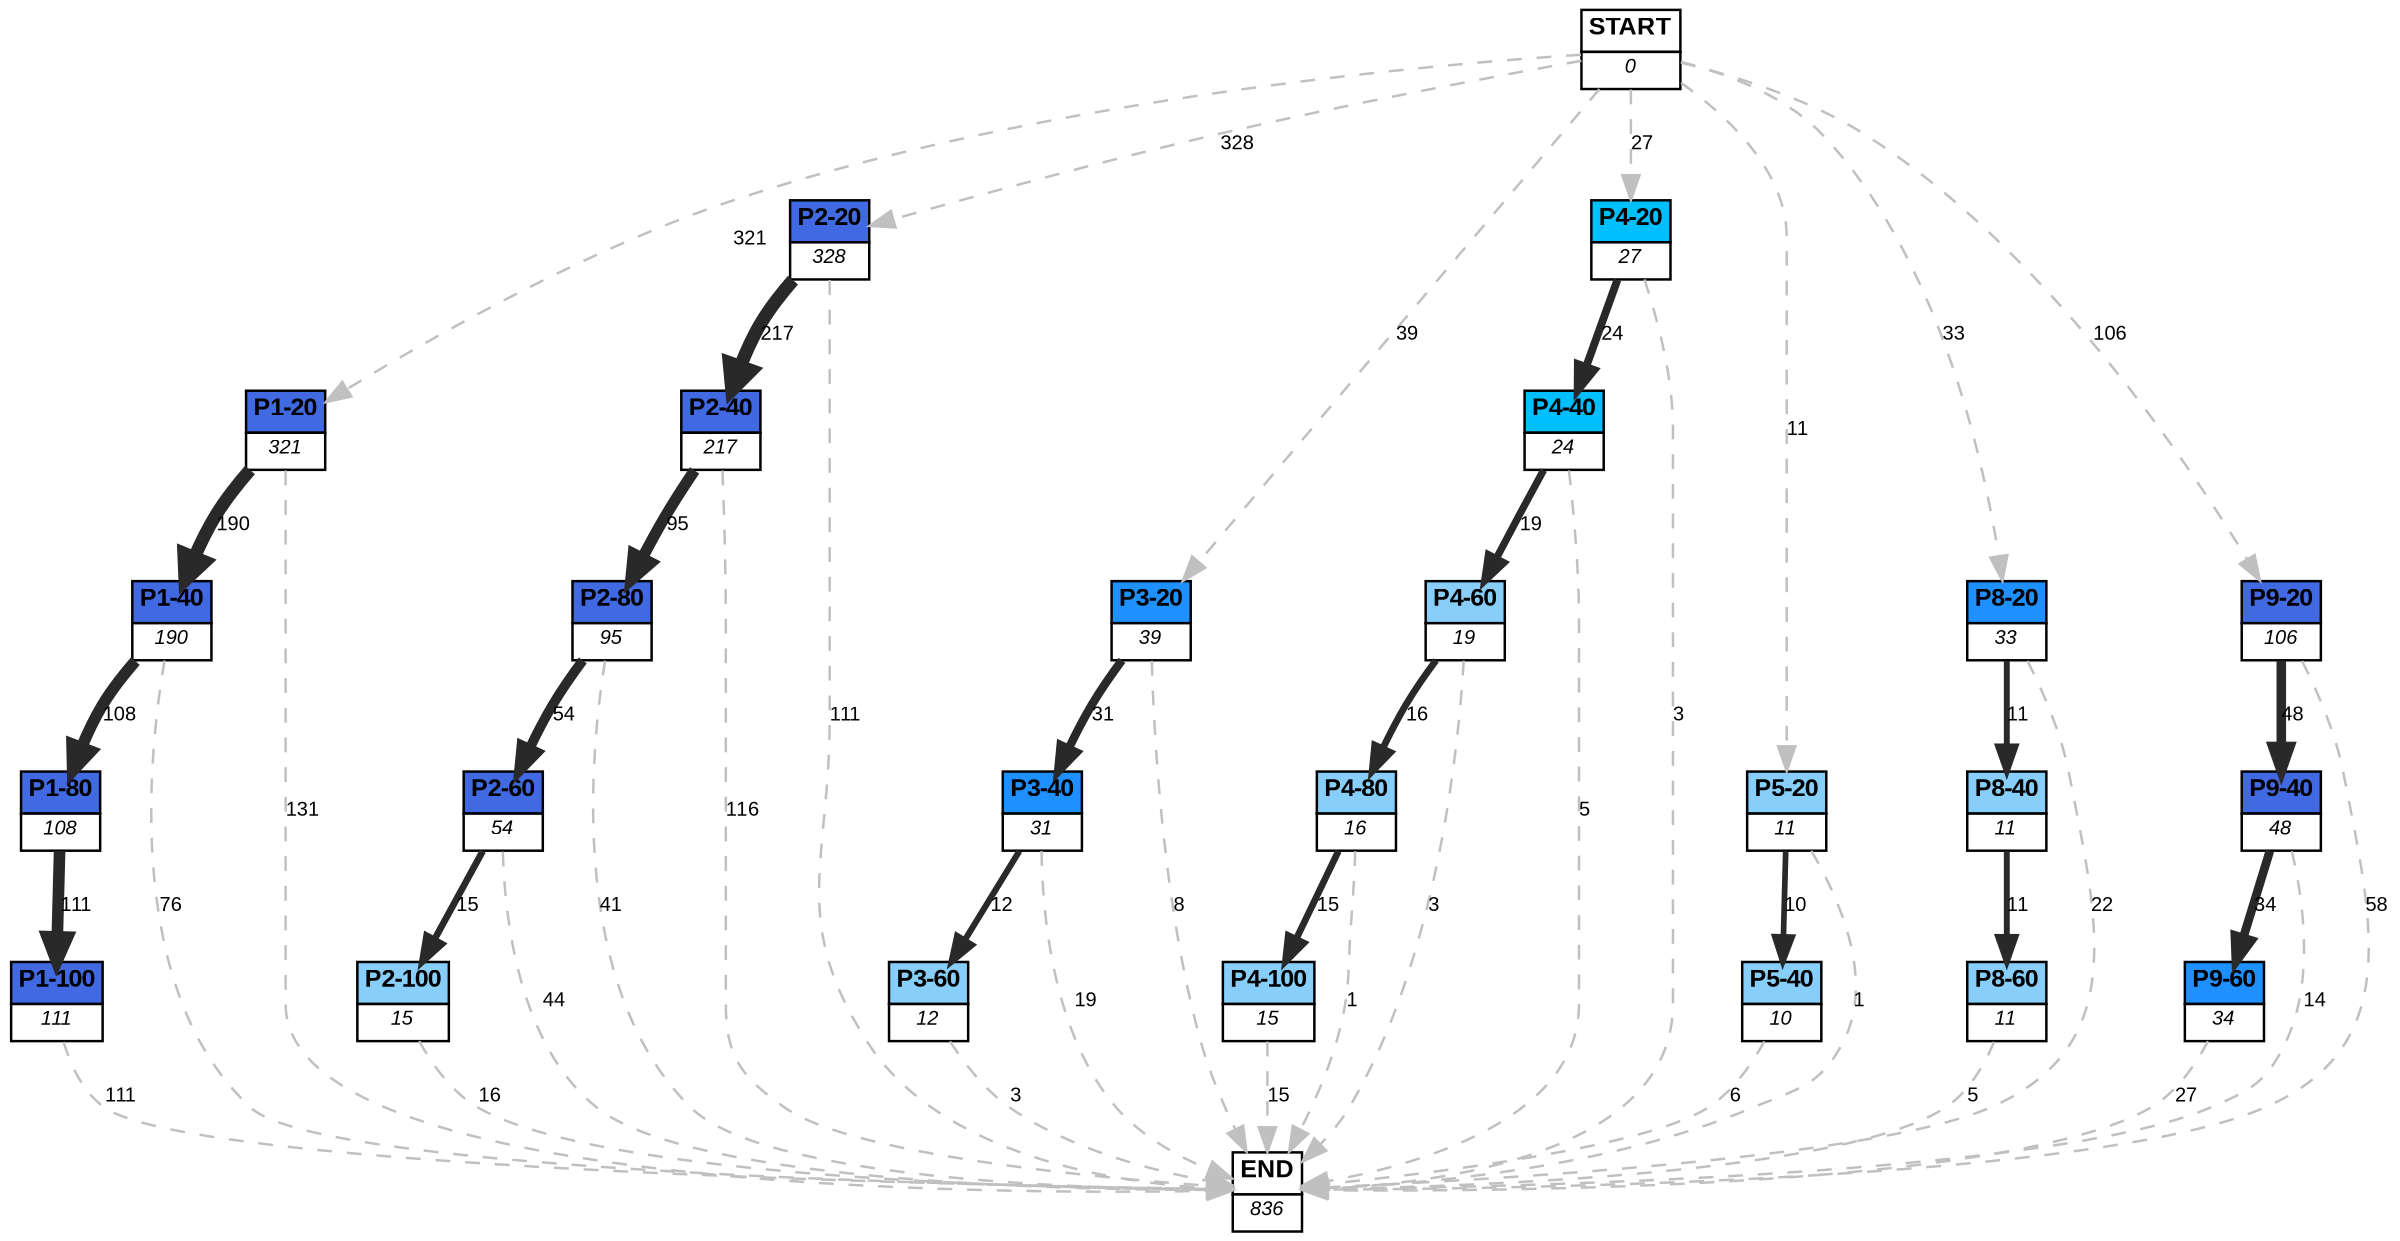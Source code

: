 digraph graphname {
	dpi = 150
	size="16,11!";
	margin = 0;
"P1-20" [shape=plain, label=<<table border="0" cellborder="1" cellspacing="0"><tr><td bgcolor="royalblue"><FONT face="Arial" POINT-SIZE="10"><b>P1-20</b></FONT></td></tr><tr><td bgcolor="white"><FONT face="Arial" POINT-SIZE="8"><i>321</i></FONT></td></tr></table>>]
"P2-20" [shape=plain, label=<<table border="0" cellborder="1" cellspacing="0"><tr><td bgcolor="royalblue"><FONT face="Arial" POINT-SIZE="10"><b>P2-20</b></FONT></td></tr><tr><td bgcolor="white"><FONT face="Arial" POINT-SIZE="8"><i>328</i></FONT></td></tr></table>>]
"P1-40" [shape=plain, label=<<table border="0" cellborder="1" cellspacing="0"><tr><td bgcolor="royalblue"><FONT face="Arial" POINT-SIZE="10"><b>P1-40</b></FONT></td></tr><tr><td bgcolor="white"><FONT face="Arial" POINT-SIZE="8"><i>190</i></FONT></td></tr></table>>]
"P1-80" [shape=plain, label=<<table border="0" cellborder="1" cellspacing="0"><tr><td bgcolor="royalblue"><FONT face="Arial" POINT-SIZE="10"><b>P1-80</b></FONT></td></tr><tr><td bgcolor="white"><FONT face="Arial" POINT-SIZE="8"><i>108</i></FONT></td></tr></table>>]
"P1-100" [shape=plain, label=<<table border="0" cellborder="1" cellspacing="0"><tr><td bgcolor="royalblue"><FONT face="Arial" POINT-SIZE="10"><b>P1-100</b></FONT></td></tr><tr><td bgcolor="white"><FONT face="Arial" POINT-SIZE="8"><i>111</i></FONT></td></tr></table>>]
"P2-40" [shape=plain, label=<<table border="0" cellborder="1" cellspacing="0"><tr><td bgcolor="royalblue"><FONT face="Arial" POINT-SIZE="10"><b>P2-40</b></FONT></td></tr><tr><td bgcolor="white"><FONT face="Arial" POINT-SIZE="8"><i>217</i></FONT></td></tr></table>>]
"P2-80" [shape=plain, label=<<table border="0" cellborder="1" cellspacing="0"><tr><td bgcolor="royalblue"><FONT face="Arial" POINT-SIZE="10"><b>P2-80</b></FONT></td></tr><tr><td bgcolor="white"><FONT face="Arial" POINT-SIZE="8"><i>95</i></FONT></td></tr></table>>]
"P2-60" [shape=plain, label=<<table border="0" cellborder="1" cellspacing="0"><tr><td bgcolor="royalblue"><FONT face="Arial" POINT-SIZE="10"><b>P2-60</b></FONT></td></tr><tr><td bgcolor="white"><FONT face="Arial" POINT-SIZE="8"><i>54</i></FONT></td></tr></table>>]
"P3-20" [shape=plain, label=<<table border="0" cellborder="1" cellspacing="0"><tr><td bgcolor="dodgerblue"><FONT face="Arial" POINT-SIZE="10"><b>P3-20</b></FONT></td></tr><tr><td bgcolor="white"><FONT face="Arial" POINT-SIZE="8"><i>39</i></FONT></td></tr></table>>]
"P3-40" [shape=plain, label=<<table border="0" cellborder="1" cellspacing="0"><tr><td bgcolor="dodgerblue"><FONT face="Arial" POINT-SIZE="10"><b>P3-40</b></FONT></td></tr><tr><td bgcolor="white"><FONT face="Arial" POINT-SIZE="8"><i>31</i></FONT></td></tr></table>>]
"P2-100" [shape=plain, label=<<table border="0" cellborder="1" cellspacing="0"><tr><td bgcolor="lightskyblue"><FONT face="Arial" POINT-SIZE="10"><b>P2-100</b></FONT></td></tr><tr><td bgcolor="white"><FONT face="Arial" POINT-SIZE="8"><i>15</i></FONT></td></tr></table>>]
"P4-20" [shape=plain, label=<<table border="0" cellborder="1" cellspacing="0"><tr><td bgcolor="deepskyblue"><FONT face="Arial" POINT-SIZE="10"><b>P4-20</b></FONT></td></tr><tr><td bgcolor="white"><FONT face="Arial" POINT-SIZE="8"><i>27</i></FONT></td></tr></table>>]
"P4-40" [shape=plain, label=<<table border="0" cellborder="1" cellspacing="0"><tr><td bgcolor="deepskyblue"><FONT face="Arial" POINT-SIZE="10"><b>P4-40</b></FONT></td></tr><tr><td bgcolor="white"><FONT face="Arial" POINT-SIZE="8"><i>24</i></FONT></td></tr></table>>]
"P4-60" [shape=plain, label=<<table border="0" cellborder="1" cellspacing="0"><tr><td bgcolor="lightskyblue"><FONT face="Arial" POINT-SIZE="10"><b>P4-60</b></FONT></td></tr><tr><td bgcolor="white"><FONT face="Arial" POINT-SIZE="8"><i>19</i></FONT></td></tr></table>>]
"P4-80" [shape=plain, label=<<table border="0" cellborder="1" cellspacing="0"><tr><td bgcolor="lightskyblue"><FONT face="Arial" POINT-SIZE="10"><b>P4-80</b></FONT></td></tr><tr><td bgcolor="white"><FONT face="Arial" POINT-SIZE="8"><i>16</i></FONT></td></tr></table>>]
"P4-100" [shape=plain, label=<<table border="0" cellborder="1" cellspacing="0"><tr><td bgcolor="lightskyblue"><FONT face="Arial" POINT-SIZE="10"><b>P4-100</b></FONT></td></tr><tr><td bgcolor="white"><FONT face="Arial" POINT-SIZE="8"><i>15</i></FONT></td></tr></table>>]
"P5-20" [shape=plain, label=<<table border="0" cellborder="1" cellspacing="0"><tr><td bgcolor="lightskyblue"><FONT face="Arial" POINT-SIZE="10"><b>P5-20</b></FONT></td></tr><tr><td bgcolor="white"><FONT face="Arial" POINT-SIZE="8"><i>11</i></FONT></td></tr></table>>]
"P5-40" [shape=plain, label=<<table border="0" cellborder="1" cellspacing="0"><tr><td bgcolor="lightskyblue"><FONT face="Arial" POINT-SIZE="10"><b>P5-40</b></FONT></td></tr><tr><td bgcolor="white"><FONT face="Arial" POINT-SIZE="8"><i>10</i></FONT></td></tr></table>>]
"P8-20" [shape=plain, label=<<table border="0" cellborder="1" cellspacing="0"><tr><td bgcolor="dodgerblue"><FONT face="Arial" POINT-SIZE="10"><b>P8-20</b></FONT></td></tr><tr><td bgcolor="white"><FONT face="Arial" POINT-SIZE="8"><i>33</i></FONT></td></tr></table>>]
"P3-60" [shape=plain, label=<<table border="0" cellborder="1" cellspacing="0"><tr><td bgcolor="lightskyblue"><FONT face="Arial" POINT-SIZE="10"><b>P3-60</b></FONT></td></tr><tr><td bgcolor="white"><FONT face="Arial" POINT-SIZE="8"><i>12</i></FONT></td></tr></table>>]
"P8-40" [shape=plain, label=<<table border="0" cellborder="1" cellspacing="0"><tr><td bgcolor="lightskyblue"><FONT face="Arial" POINT-SIZE="10"><b>P8-40</b></FONT></td></tr><tr><td bgcolor="white"><FONT face="Arial" POINT-SIZE="8"><i>11</i></FONT></td></tr></table>>]
"P8-60" [shape=plain, label=<<table border="0" cellborder="1" cellspacing="0"><tr><td bgcolor="lightskyblue"><FONT face="Arial" POINT-SIZE="10"><b>P8-60</b></FONT></td></tr><tr><td bgcolor="white"><FONT face="Arial" POINT-SIZE="8"><i>11</i></FONT></td></tr></table>>]
"P9-20" [shape=plain, label=<<table border="0" cellborder="1" cellspacing="0"><tr><td bgcolor="royalblue"><FONT face="Arial" POINT-SIZE="10"><b>P9-20</b></FONT></td></tr><tr><td bgcolor="white"><FONT face="Arial" POINT-SIZE="8"><i>106</i></FONT></td></tr></table>>]
"P9-40" [shape=plain, label=<<table border="0" cellborder="1" cellspacing="0"><tr><td bgcolor="royalblue"><FONT face="Arial" POINT-SIZE="10"><b>P9-40</b></FONT></td></tr><tr><td bgcolor="white"><FONT face="Arial" POINT-SIZE="8"><i>48</i></FONT></td></tr></table>>]
"P9-60" [shape=plain, label=<<table border="0" cellborder="1" cellspacing="0"><tr><td bgcolor="dodgerblue"><FONT face="Arial" POINT-SIZE="10"><b>P9-60</b></FONT></td></tr><tr><td bgcolor="white"><FONT face="Arial" POINT-SIZE="8"><i>34</i></FONT></td></tr></table>>]
"START" [shape=plain, label=<<table border="0" cellborder="1" cellspacing="0"><tr><td bgcolor="white"><FONT face="Arial" POINT-SIZE="10"><b>START</b></FONT></td></tr><tr><td bgcolor="white"><FONT face="Arial" POINT-SIZE="8"><i>0</i></FONT></td></tr></table>>]
"END" [shape=plain, label=<<table border="0" cellborder="1" cellspacing="0"><tr><td bgcolor="white"><FONT face="Arial" POINT-SIZE="10"><b>END</b></FONT></td></tr><tr><td bgcolor="white"><FONT face="Arial" POINT-SIZE="8"><i>836</i></FONT></td></tr></table>>]
"P1-20" -> "P1-40" [ color=grey16 penwidth = "5.247024072160486"label ="190" labelfloat=false fontname="Arial" fontsize=8]
"P1-20" -> "END" [ style = dashed color=grey label ="131" labelfloat=false fontname="Arial" fontsize=8]
"P2-20" -> "P2-40" [ color=grey16 penwidth = "5.37989735354046"label ="217" labelfloat=false fontname="Arial" fontsize=8]
"P2-20" -> "END" [ style = dashed color=grey label ="111" labelfloat=false fontname="Arial" fontsize=8]
"P1-40" -> "P1-80" [ color=grey16 penwidth = "4.68213122712422"label ="108" labelfloat=false fontname="Arial" fontsize=8]
"P1-40" -> "END" [ style = dashed color=grey label ="76" labelfloat=false fontname="Arial" fontsize=8]
"P1-80" -> "P1-100" [ color=grey16 penwidth = "4.709530201312334"label ="111" labelfloat=false fontname="Arial" fontsize=8]
"P1-100" -> "END" [ style = dashed color=grey label ="111" labelfloat=false fontname="Arial" fontsize=8]
"P2-40" -> "P2-80" [ color=grey16 penwidth = "4.553876891600541"label ="95" labelfloat=false fontname="Arial" fontsize=8]
"P2-40" -> "END" [ style = dashed color=grey label ="116" labelfloat=false fontname="Arial" fontsize=8]
"P2-80" -> "P2-60" [ color=grey16 penwidth = "3.9889840465642745"label ="54" labelfloat=false fontname="Arial" fontsize=8]
"P2-80" -> "END" [ style = dashed color=grey label ="41" labelfloat=false fontname="Arial" fontsize=8]
"P2-60" -> "P2-100" [ color=grey16 penwidth = "2.70805020110221"label ="15" labelfloat=false fontname="Arial" fontsize=8]
"P2-60" -> "END" [ style = dashed color=grey label ="44" labelfloat=false fontname="Arial" fontsize=8]
"P3-20" -> "P3-40" [ color=grey16 penwidth = "3.4339872044851463"label ="31" labelfloat=false fontname="Arial" fontsize=8]
"P3-20" -> "END" [ style = dashed color=grey label ="8" labelfloat=false fontname="Arial" fontsize=8]
"P3-40" -> "P3-60" [ color=grey16 penwidth = "2.4849066497880004"label ="12" labelfloat=false fontname="Arial" fontsize=8]
"P3-40" -> "END" [ style = dashed color=grey label ="19" labelfloat=false fontname="Arial" fontsize=8]
"P2-100" -> "END" [ style = dashed color=grey label ="16" labelfloat=false fontname="Arial" fontsize=8]
"P4-20" -> "P4-40" [ color=grey16 penwidth = "3.1780538303479458"label ="24" labelfloat=false fontname="Arial" fontsize=8]
"P4-20" -> "END" [ style = dashed color=grey label ="3" labelfloat=false fontname="Arial" fontsize=8]
"P4-40" -> "P4-60" [ color=grey16 penwidth = "2.9444389791664403"label ="19" labelfloat=false fontname="Arial" fontsize=8]
"P4-40" -> "END" [ style = dashed color=grey label ="5" labelfloat=false fontname="Arial" fontsize=8]
"P4-60" -> "P4-80" [ color=grey16 penwidth = "2.772588722239781"label ="16" labelfloat=false fontname="Arial" fontsize=8]
"P4-60" -> "END" [ style = dashed color=grey label ="3" labelfloat=false fontname="Arial" fontsize=8]
"P4-80" -> "P4-100" [ color=grey16 penwidth = "2.70805020110221"label ="15" labelfloat=false fontname="Arial" fontsize=8]
"P4-80" -> "END" [ style = dashed color=grey label ="1" labelfloat=false fontname="Arial" fontsize=8]
"P4-100" -> "END" [ style = dashed color=grey label ="15" labelfloat=false fontname="Arial" fontsize=8]
"P5-20" -> "P5-40" [ color=grey16 penwidth = "2.302585092994046"label ="10" labelfloat=false fontname="Arial" fontsize=8]
"P5-20" -> "END" [ style = dashed color=grey label ="1" labelfloat=false fontname="Arial" fontsize=8]
"P5-40" -> "END" [ style = dashed color=grey label ="6" labelfloat=false fontname="Arial" fontsize=8]
"P8-20" -> "P8-40" [ color=grey16 penwidth = "2.3978952727983707"label ="11" labelfloat=false fontname="Arial" fontsize=8]
"P8-20" -> "END" [ style = dashed color=grey label ="22" labelfloat=false fontname="Arial" fontsize=8]
"P3-60" -> "END" [ style = dashed color=grey label ="3" labelfloat=false fontname="Arial" fontsize=8]
"P8-40" -> "P8-60" [ color=grey16 penwidth = "2.3978952727983707"label ="11" labelfloat=false fontname="Arial" fontsize=8]
"P8-60" -> "END" [ style = dashed color=grey label ="5" labelfloat=false fontname="Arial" fontsize=8]
"P9-20" -> "P9-40" [ color=grey16 penwidth = "3.871201010907891"label ="48" labelfloat=false fontname="Arial" fontsize=8]
"P9-20" -> "END" [ style = dashed color=grey label ="58" labelfloat=false fontname="Arial" fontsize=8]
"P9-40" -> "P9-60" [ color=grey16 penwidth = "3.5263605246161616"label ="34" labelfloat=false fontname="Arial" fontsize=8]
"P9-40" -> "END" [ style = dashed color=grey label ="14" labelfloat=false fontname="Arial" fontsize=8]
"P9-60" -> "END" [ style = dashed color=grey label ="27" labelfloat=false fontname="Arial" fontsize=8]
"START" -> "P1-20" [ style = dashed color=grey label ="321" labelfloat=false fontname="Arial" fontsize=8]
"START" -> "P2-20" [ style = dashed color=grey label ="328" labelfloat=false fontname="Arial" fontsize=8]
"START" -> "P3-20" [ style = dashed color=grey label ="39" labelfloat=false fontname="Arial" fontsize=8]
"START" -> "P4-20" [ style = dashed color=grey label ="27" labelfloat=false fontname="Arial" fontsize=8]
"START" -> "P5-20" [ style = dashed color=grey label ="11" labelfloat=false fontname="Arial" fontsize=8]
"START" -> "P8-20" [ style = dashed color=grey label ="33" labelfloat=false fontname="Arial" fontsize=8]
"START" -> "P9-20" [ style = dashed color=grey label ="106" labelfloat=false fontname="Arial" fontsize=8]
}